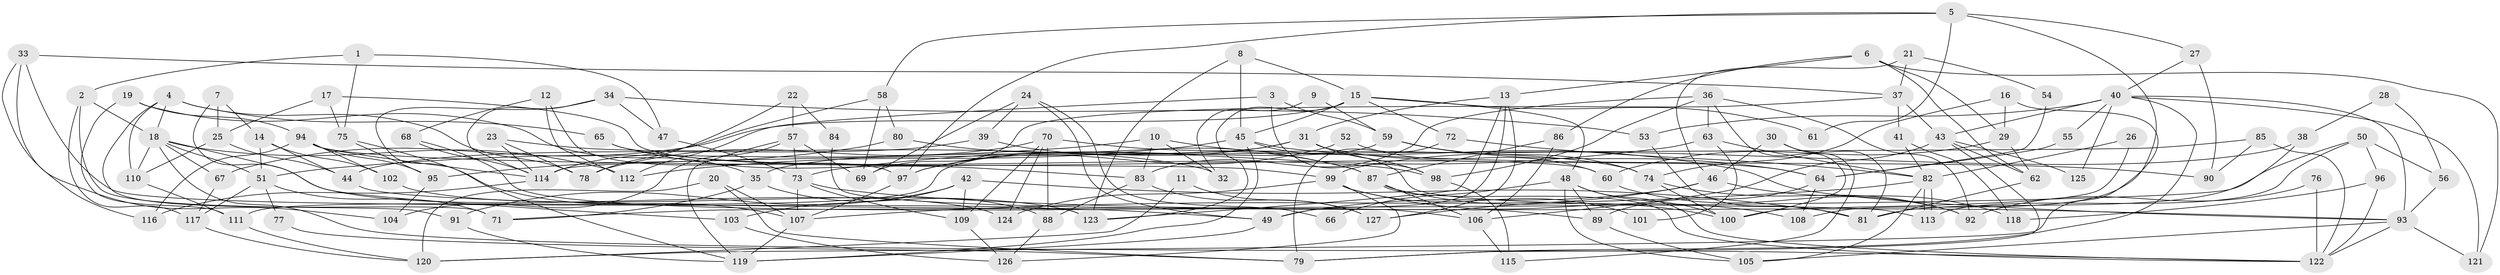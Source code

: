 // coarse degree distribution, {7: 0.23076923076923078, 5: 0.20512820512820512, 3: 0.05128205128205128, 8: 0.1282051282051282, 6: 0.15384615384615385, 10: 0.05128205128205128, 9: 0.05128205128205128, 4: 0.05128205128205128, 13: 0.02564102564102564, 11: 0.05128205128205128}
// Generated by graph-tools (version 1.1) at 2025/37/03/04/25 23:37:09]
// undirected, 127 vertices, 254 edges
graph export_dot {
  node [color=gray90,style=filled];
  1;
  2;
  3;
  4;
  5;
  6;
  7;
  8;
  9;
  10;
  11;
  12;
  13;
  14;
  15;
  16;
  17;
  18;
  19;
  20;
  21;
  22;
  23;
  24;
  25;
  26;
  27;
  28;
  29;
  30;
  31;
  32;
  33;
  34;
  35;
  36;
  37;
  38;
  39;
  40;
  41;
  42;
  43;
  44;
  45;
  46;
  47;
  48;
  49;
  50;
  51;
  52;
  53;
  54;
  55;
  56;
  57;
  58;
  59;
  60;
  61;
  62;
  63;
  64;
  65;
  66;
  67;
  68;
  69;
  70;
  71;
  72;
  73;
  74;
  75;
  76;
  77;
  78;
  79;
  80;
  81;
  82;
  83;
  84;
  85;
  86;
  87;
  88;
  89;
  90;
  91;
  92;
  93;
  94;
  95;
  96;
  97;
  98;
  99;
  100;
  101;
  102;
  103;
  104;
  105;
  106;
  107;
  108;
  109;
  110;
  111;
  112;
  113;
  114;
  115;
  116;
  117;
  118;
  119;
  120;
  121;
  122;
  123;
  124;
  125;
  126;
  127;
  1 -- 47;
  1 -- 2;
  1 -- 75;
  2 -- 18;
  2 -- 91;
  2 -- 117;
  3 -- 112;
  3 -- 59;
  3 -- 98;
  4 -- 18;
  4 -- 110;
  4 -- 65;
  4 -- 71;
  4 -- 78;
  5 -- 58;
  5 -- 97;
  5 -- 27;
  5 -- 61;
  5 -- 108;
  6 -- 86;
  6 -- 62;
  6 -- 13;
  6 -- 29;
  6 -- 121;
  7 -- 103;
  7 -- 25;
  7 -- 14;
  8 -- 123;
  8 -- 45;
  8 -- 15;
  9 -- 59;
  9 -- 32;
  10 -- 51;
  10 -- 93;
  10 -- 32;
  10 -- 83;
  11 -- 120;
  11 -- 127;
  12 -- 68;
  12 -- 97;
  12 -- 112;
  13 -- 49;
  13 -- 31;
  13 -- 123;
  13 -- 127;
  14 -- 51;
  14 -- 44;
  14 -- 102;
  15 -- 48;
  15 -- 45;
  15 -- 61;
  15 -- 67;
  15 -- 72;
  15 -- 123;
  16 -- 74;
  16 -- 120;
  16 -- 29;
  17 -- 75;
  17 -- 25;
  17 -- 60;
  18 -- 67;
  18 -- 112;
  18 -- 51;
  18 -- 110;
  18 -- 122;
  18 -- 124;
  19 -- 94;
  19 -- 35;
  19 -- 111;
  20 -- 79;
  20 -- 120;
  20 -- 107;
  21 -- 46;
  21 -- 37;
  21 -- 54;
  22 -- 78;
  22 -- 57;
  22 -- 84;
  23 -- 114;
  23 -- 78;
  23 -- 32;
  24 -- 39;
  24 -- 69;
  24 -- 49;
  24 -- 66;
  25 -- 110;
  25 -- 44;
  26 -- 100;
  26 -- 82;
  27 -- 40;
  27 -- 90;
  28 -- 56;
  28 -- 38;
  29 -- 60;
  29 -- 62;
  30 -- 46;
  30 -- 115;
  30 -- 81;
  31 -- 98;
  31 -- 35;
  31 -- 64;
  31 -- 97;
  33 -- 123;
  33 -- 104;
  33 -- 37;
  33 -- 116;
  34 -- 114;
  34 -- 53;
  34 -- 47;
  34 -- 119;
  35 -- 71;
  35 -- 88;
  36 -- 98;
  36 -- 83;
  36 -- 63;
  36 -- 92;
  36 -- 100;
  37 -- 69;
  37 -- 41;
  37 -- 43;
  38 -- 81;
  38 -- 99;
  39 -- 87;
  39 -- 44;
  40 -- 79;
  40 -- 121;
  40 -- 43;
  40 -- 53;
  40 -- 55;
  40 -- 93;
  40 -- 125;
  41 -- 82;
  41 -- 118;
  42 -- 81;
  42 -- 109;
  42 -- 91;
  42 -- 103;
  43 -- 62;
  43 -- 79;
  43 -- 106;
  43 -- 125;
  44 -- 49;
  45 -- 119;
  45 -- 90;
  45 -- 112;
  45 -- 113;
  46 -- 49;
  46 -- 127;
  46 -- 118;
  47 -- 73;
  48 -- 122;
  48 -- 89;
  48 -- 66;
  48 -- 100;
  48 -- 105;
  49 -- 119;
  50 -- 113;
  50 -- 96;
  50 -- 56;
  50 -- 71;
  51 -- 71;
  51 -- 77;
  51 -- 117;
  52 -- 97;
  52 -- 60;
  53 -- 81;
  54 -- 64;
  55 -- 64;
  56 -- 93;
  57 -- 119;
  57 -- 73;
  57 -- 69;
  57 -- 104;
  58 -- 80;
  58 -- 114;
  58 -- 69;
  59 -- 74;
  59 -- 64;
  59 -- 111;
  60 -- 92;
  62 -- 81;
  63 -- 82;
  63 -- 73;
  63 -- 101;
  64 -- 108;
  64 -- 89;
  65 -- 83;
  65 -- 98;
  67 -- 117;
  68 -- 114;
  68 -- 106;
  70 -- 124;
  70 -- 74;
  70 -- 78;
  70 -- 88;
  70 -- 109;
  72 -- 82;
  72 -- 79;
  73 -- 93;
  73 -- 107;
  73 -- 109;
  74 -- 92;
  74 -- 100;
  75 -- 107;
  75 -- 95;
  76 -- 92;
  76 -- 122;
  77 -- 79;
  80 -- 95;
  80 -- 87;
  82 -- 107;
  82 -- 113;
  82 -- 113;
  82 -- 105;
  83 -- 88;
  83 -- 127;
  84 -- 89;
  85 -- 122;
  85 -- 90;
  85 -- 114;
  86 -- 106;
  86 -- 87;
  87 -- 100;
  87 -- 122;
  87 -- 106;
  88 -- 126;
  89 -- 105;
  91 -- 119;
  93 -- 105;
  93 -- 121;
  93 -- 122;
  94 -- 102;
  94 -- 116;
  94 -- 95;
  94 -- 99;
  94 -- 114;
  95 -- 104;
  96 -- 122;
  96 -- 118;
  97 -- 107;
  98 -- 115;
  99 -- 126;
  99 -- 101;
  99 -- 108;
  99 -- 124;
  102 -- 123;
  103 -- 126;
  106 -- 115;
  107 -- 119;
  109 -- 126;
  110 -- 111;
  111 -- 120;
  114 -- 116;
  117 -- 120;
}
